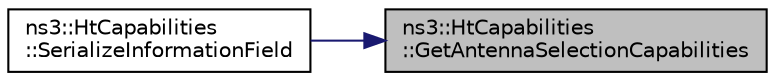 digraph "ns3::HtCapabilities::GetAntennaSelectionCapabilities"
{
 // LATEX_PDF_SIZE
  edge [fontname="Helvetica",fontsize="10",labelfontname="Helvetica",labelfontsize="10"];
  node [fontname="Helvetica",fontsize="10",shape=record];
  rankdir="RL";
  Node1 [label="ns3::HtCapabilities\l::GetAntennaSelectionCapabilities",height=0.2,width=0.4,color="black", fillcolor="grey75", style="filled", fontcolor="black",tooltip="Return the Antenna Selection (ASEL) Capabilities field in the HT Capabilities information element."];
  Node1 -> Node2 [dir="back",color="midnightblue",fontsize="10",style="solid",fontname="Helvetica"];
  Node2 [label="ns3::HtCapabilities\l::SerializeInformationField",height=0.2,width=0.4,color="black", fillcolor="white", style="filled",URL="$classns3_1_1_ht_capabilities.html#ad2adb58275df05111a43614448c4aeda",tooltip="Serialize information (i.e., the body of the IE, not including the Element ID and length octets)"];
}
